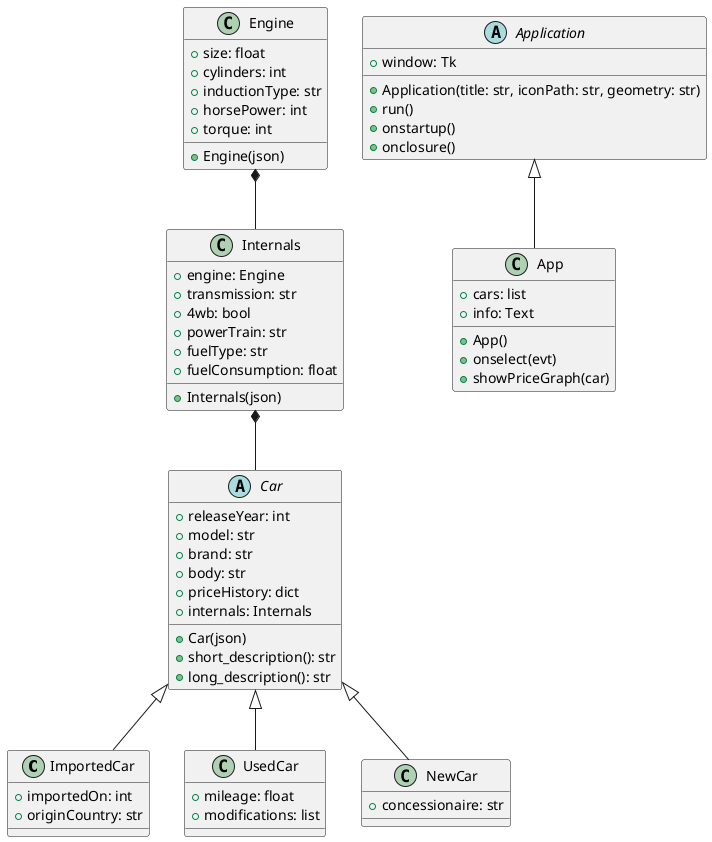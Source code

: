 @startuml Project
class ImportedCar extends Car {
    +importedOn: int
    +originCountry: str
}

class UsedCar extends Car {
    +mileage: float
    +modifications: list
}

class NewCar extends Car {
    +concessionaire: str
}

Engine *-- Internals
Internals *-- Car

abstract class Car {
    +Car(json)

    +releaseYear: int
    +model: str
    +brand: str
    +body: str
    +priceHistory: dict
    +internals: Internals

    +short_description(): str
    +long_description(): str
}

class Internals {
    +Internals(json)

    +engine: Engine
    +transmission: str
    +4wb: bool
    +powerTrain: str
    +fuelType: str
    +fuelConsumption: float
}

class Engine {
    +Engine(json)

    +size: float
    +cylinders: int
    +inductionType: str
    +horsePower: int
    +torque: int
}

abstract class Application {
    +Application(title: str, iconPath: str, geometry: str)
    +window: Tk

    +run()
    +onstartup()
    +onclosure()
}

class App extends Application {
    +App()

    +cars: list
    +info: Text

    +onselect(evt)
    +showPriceGraph(car)
}
@enduml
